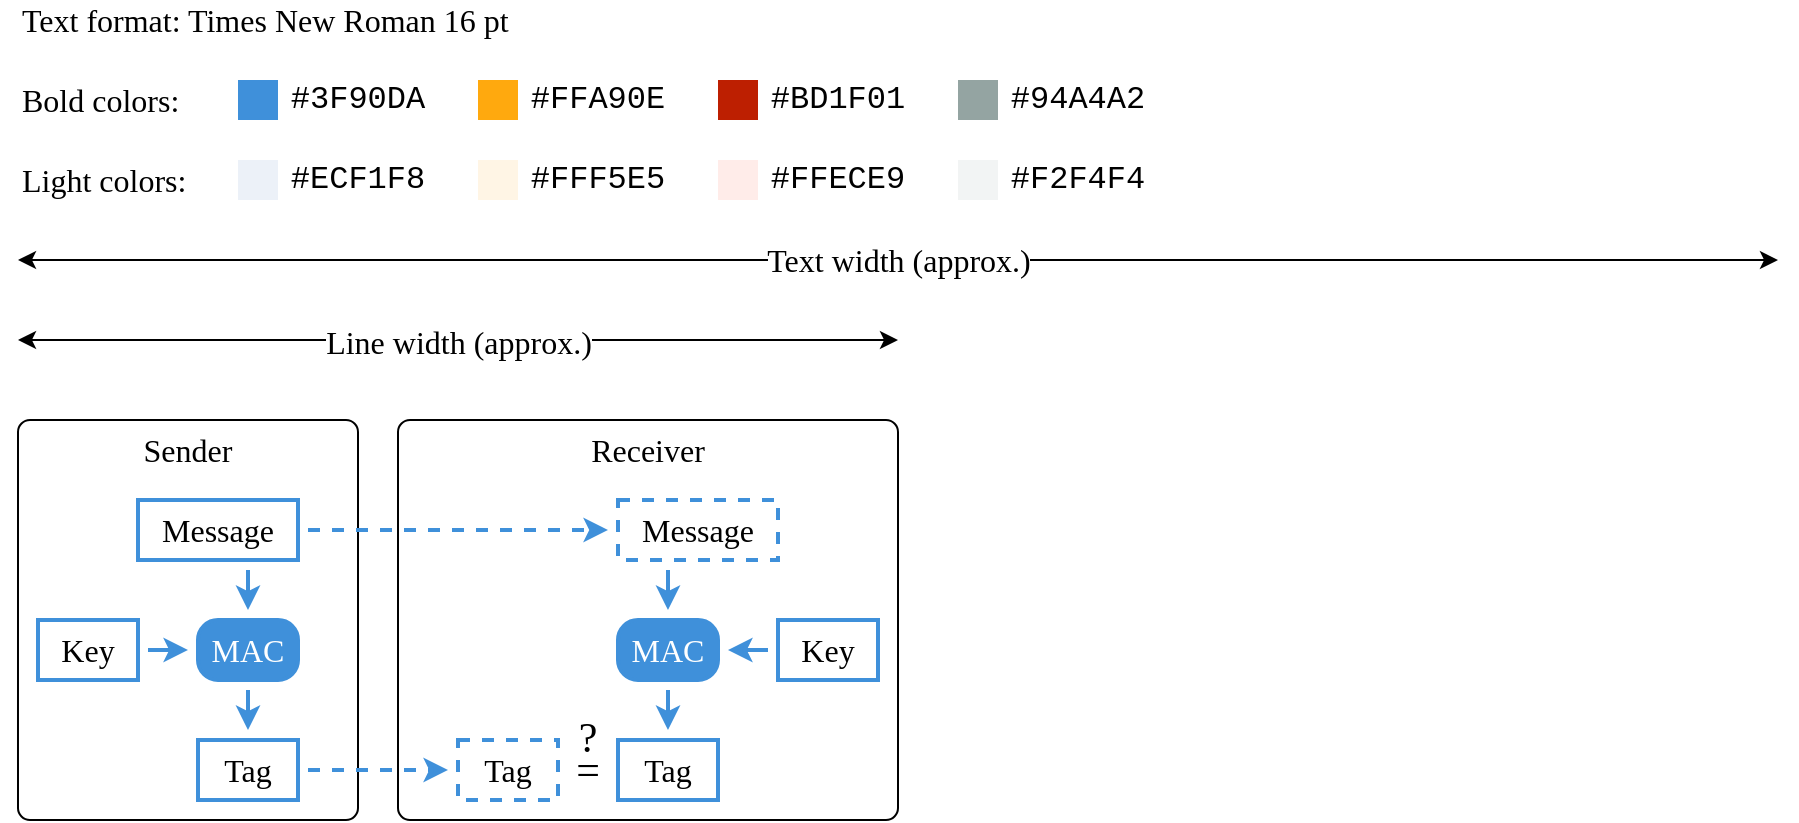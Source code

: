 <mxfile version="20.3.0" type="device"><diagram id="D1HtAhjjhCdzmTIrUNiw" name="Page-1"><mxGraphModel dx="813" dy="499" grid="1" gridSize="10" guides="1" tooltips="1" connect="1" arrows="1" fold="1" page="1" pageScale="1" pageWidth="1100" pageHeight="850" math="0" shadow="0"><root><mxCell id="0"/><mxCell id="1" parent="0"/><mxCell id="3Zr14DMHCGtnOy3tpmCF-23" value="MAC" style="rounded=1;whiteSpace=wrap;html=1;fontFamily=Times New Roman;fontSize=16;align=center;strokeColor=#000000;fillColor=none;fontColor=#FFFFFF;arcSize=12;absoluteArcSize=1;strokeWidth=1;" parent="1" vertex="1"><mxGeometry x="120" y="240" width="170" height="200" as="geometry"/></mxCell><mxCell id="HOQ9eJgj0v2eyHVtLmr2-1" value="" style="endArrow=classic;startArrow=classic;html=1;" parent="1" edge="1"><mxGeometry width="50" height="50" relative="1" as="geometry"><mxPoint x="120" y="160" as="sourcePoint"/><mxPoint x="1000" y="160" as="targetPoint"/></mxGeometry></mxCell><mxCell id="HOQ9eJgj0v2eyHVtLmr2-7" value="Text width (approx.)" style="edgeLabel;html=1;align=center;verticalAlign=middle;resizable=0;points=[];fontSize=16;fontFamily=Times New Roman;" parent="HOQ9eJgj0v2eyHVtLmr2-1" vertex="1" connectable="0"><mxGeometry x="0.509" relative="1" as="geometry"><mxPoint x="-224.17" as="offset"/></mxGeometry></mxCell><mxCell id="HOQ9eJgj0v2eyHVtLmr2-2" value="" style="endArrow=classic;startArrow=classic;html=1;" parent="1" edge="1"><mxGeometry width="50" height="50" relative="1" as="geometry"><mxPoint x="120" y="200" as="sourcePoint"/><mxPoint x="560" y="200.0" as="targetPoint"/></mxGeometry></mxCell><mxCell id="HOQ9eJgj0v2eyHVtLmr2-6" value="Line width (approx.)" style="edgeLabel;html=1;align=center;verticalAlign=middle;resizable=0;points=[];fontSize=16;fontFamily=Times New Roman;spacingLeft=0;" parent="HOQ9eJgj0v2eyHVtLmr2-2" vertex="1" connectable="0"><mxGeometry x="0.038" y="-1" relative="1" as="geometry"><mxPoint x="-8.33" as="offset"/></mxGeometry></mxCell><mxCell id="HOQ9eJgj0v2eyHVtLmr2-10" value="Text format: Times New Roman 16 pt" style="text;html=1;strokeColor=none;fillColor=none;align=left;verticalAlign=middle;whiteSpace=wrap;rounded=0;fontFamily=Times New Roman;fontSize=16;" parent="1" vertex="1"><mxGeometry x="120" y="30" width="280" height="20" as="geometry"/></mxCell><mxCell id="HOQ9eJgj0v2eyHVtLmr2-24" value="Bold colors:" style="text;html=1;strokeColor=none;fillColor=none;align=left;verticalAlign=middle;whiteSpace=wrap;rounded=0;fontFamily=Times New Roman;fontSize=16;" parent="1" vertex="1"><mxGeometry x="120" y="70" width="100" height="20" as="geometry"/></mxCell><mxCell id="HOQ9eJgj0v2eyHVtLmr2-25" value="" style="rounded=0;whiteSpace=wrap;html=1;fontFamily=Times New Roman;fontSize=16;align=center;strokeColor=none;fillColor=#3f90da;" parent="1" vertex="1"><mxGeometry x="230" y="70" width="20" height="20" as="geometry"/></mxCell><mxCell id="HOQ9eJgj0v2eyHVtLmr2-26" value="" style="rounded=0;whiteSpace=wrap;html=1;fontFamily=Times New Roman;fontSize=16;align=center;strokeColor=none;fillColor=#ffa90e;gradientColor=none;" parent="1" vertex="1"><mxGeometry x="350" y="70" width="20" height="20" as="geometry"/></mxCell><mxCell id="HOQ9eJgj0v2eyHVtLmr2-27" value="" style="rounded=0;whiteSpace=wrap;html=1;fontFamily=Times New Roman;fontSize=16;align=center;strokeColor=none;fillColor=#bd1f01;" parent="1" vertex="1"><mxGeometry x="470" y="70" width="20" height="20" as="geometry"/></mxCell><mxCell id="HOQ9eJgj0v2eyHVtLmr2-28" value="" style="rounded=0;whiteSpace=wrap;html=1;fontFamily=Times New Roman;fontSize=16;align=center;strokeColor=none;fillColor=#94a4a2;" parent="1" vertex="1"><mxGeometry x="590" y="70" width="20" height="20" as="geometry"/></mxCell><mxCell id="HOQ9eJgj0v2eyHVtLmr2-29" value="&lt;span style=&quot;text-align: left; font-size: 16px;&quot;&gt;#94A4A2&lt;/span&gt;" style="text;html=1;strokeColor=none;fillColor=none;align=center;verticalAlign=middle;whiteSpace=wrap;rounded=0;fontFamily=Courier New;fontSize=16;" parent="1" vertex="1"><mxGeometry x="610" y="70" width="80" height="20" as="geometry"/></mxCell><mxCell id="HOQ9eJgj0v2eyHVtLmr2-30" value="&lt;span style=&quot;text-align: left; font-size: 16px;&quot;&gt;#BD1F01&lt;/span&gt;" style="text;html=1;strokeColor=none;fillColor=none;align=center;verticalAlign=middle;whiteSpace=wrap;rounded=0;fontFamily=Courier New;fontSize=16;" parent="1" vertex="1"><mxGeometry x="490" y="70" width="80" height="20" as="geometry"/></mxCell><mxCell id="HOQ9eJgj0v2eyHVtLmr2-31" value="&lt;span style=&quot;text-align: left; font-size: 16px;&quot;&gt;#FFA90E&lt;/span&gt;" style="text;html=1;strokeColor=none;fillColor=none;align=center;verticalAlign=middle;whiteSpace=wrap;rounded=0;fontFamily=Courier New;fontSize=16;" parent="1" vertex="1"><mxGeometry x="370" y="70" width="80" height="20" as="geometry"/></mxCell><mxCell id="HOQ9eJgj0v2eyHVtLmr2-32" value="&lt;span style=&quot;text-align: left; font-size: 16px;&quot;&gt;#3F90DA&lt;/span&gt;" style="text;html=1;strokeColor=none;fillColor=none;align=center;verticalAlign=middle;whiteSpace=wrap;rounded=0;fontFamily=Courier New;fontSize=16;" parent="1" vertex="1"><mxGeometry x="250" y="70" width="80" height="20" as="geometry"/></mxCell><mxCell id="HOQ9eJgj0v2eyHVtLmr2-33" value="Light colors:" style="text;html=1;strokeColor=none;fillColor=none;align=left;verticalAlign=middle;whiteSpace=wrap;rounded=0;fontFamily=Times New Roman;fontSize=16;" parent="1" vertex="1"><mxGeometry x="120" y="110" width="100" height="20" as="geometry"/></mxCell><mxCell id="HOQ9eJgj0v2eyHVtLmr2-34" value="" style="rounded=0;whiteSpace=wrap;html=1;fontFamily=Times New Roman;fontSize=16;align=center;strokeColor=none;fillColor=#ecf1f8;" parent="1" vertex="1"><mxGeometry x="230" y="110" width="20" height="20" as="geometry"/></mxCell><mxCell id="HOQ9eJgj0v2eyHVtLmr2-35" value="" style="rounded=0;whiteSpace=wrap;html=1;fontFamily=Times New Roman;fontSize=16;align=center;strokeColor=none;fillColor=#fff5e5;" parent="1" vertex="1"><mxGeometry x="350" y="110" width="20" height="20" as="geometry"/></mxCell><mxCell id="HOQ9eJgj0v2eyHVtLmr2-36" value="" style="rounded=0;whiteSpace=wrap;html=1;fontFamily=Times New Roman;fontSize=16;align=center;strokeColor=none;fillColor=#ffece9;" parent="1" vertex="1"><mxGeometry x="470" y="110" width="20" height="20" as="geometry"/></mxCell><mxCell id="HOQ9eJgj0v2eyHVtLmr2-37" value="" style="rounded=0;whiteSpace=wrap;html=1;fontFamily=Times New Roman;fontSize=16;align=center;strokeColor=none;fillColor=#f2f4f4;" parent="1" vertex="1"><mxGeometry x="590" y="110" width="20" height="20" as="geometry"/></mxCell><mxCell id="HOQ9eJgj0v2eyHVtLmr2-38" value="&lt;span style=&quot;text-align: left; font-size: 16px;&quot;&gt;#&lt;/span&gt;F2F4F4" style="text;html=1;strokeColor=none;fillColor=none;align=center;verticalAlign=middle;whiteSpace=wrap;rounded=0;fontFamily=Courier New;fontSize=16;" parent="1" vertex="1"><mxGeometry x="610" y="110" width="80" height="20" as="geometry"/></mxCell><mxCell id="HOQ9eJgj0v2eyHVtLmr2-39" value="&lt;span style=&quot;text-align: left; font-size: 16px;&quot;&gt;#&lt;/span&gt;FFECE9" style="text;html=1;strokeColor=none;fillColor=none;align=center;verticalAlign=middle;whiteSpace=wrap;rounded=0;fontFamily=Courier New;fontSize=16;" parent="1" vertex="1"><mxGeometry x="490" y="110" width="80" height="20" as="geometry"/></mxCell><mxCell id="HOQ9eJgj0v2eyHVtLmr2-40" value="&lt;span style=&quot;text-align: left; font-size: 16px;&quot;&gt;#&lt;/span&gt;FFF5E5" style="text;html=1;strokeColor=none;fillColor=none;align=center;verticalAlign=middle;whiteSpace=wrap;rounded=0;fontFamily=Courier New;fontSize=16;" parent="1" vertex="1"><mxGeometry x="370" y="110" width="80" height="20" as="geometry"/></mxCell><mxCell id="HOQ9eJgj0v2eyHVtLmr2-41" value="&lt;span style=&quot;text-align: left; font-size: 16px;&quot;&gt;#&lt;/span&gt;ECF1F8" style="text;html=1;strokeColor=none;fillColor=none;align=center;verticalAlign=middle;whiteSpace=wrap;rounded=0;fontFamily=Courier New;fontSize=16;" parent="1" vertex="1"><mxGeometry x="250" y="110" width="80" height="20" as="geometry"/></mxCell><mxCell id="3Zr14DMHCGtnOy3tpmCF-1" value="Message" style="rounded=0;whiteSpace=wrap;html=1;fontFamily=Times New Roman;fontSize=16;align=center;strokeColor=#3F90DA;fillColor=none;strokeWidth=2;" parent="1" vertex="1"><mxGeometry x="180" y="280" width="80" height="30" as="geometry"/></mxCell><mxCell id="3Zr14DMHCGtnOy3tpmCF-2" value="Key" style="rounded=0;whiteSpace=wrap;html=1;fontFamily=Times New Roman;fontSize=16;align=center;strokeColor=#3F90DA;fillColor=none;strokeWidth=2;" parent="1" vertex="1"><mxGeometry x="130" y="340" width="50" height="30" as="geometry"/></mxCell><mxCell id="3Zr14DMHCGtnOy3tpmCF-3" value="MAC" style="rounded=1;whiteSpace=wrap;html=1;fontFamily=Times New Roman;fontSize=16;align=center;strokeColor=#3F90DA;fillColor=#3F90DA;fontColor=#FFFFFF;absoluteArcSize=1;strokeWidth=2;" parent="1" vertex="1"><mxGeometry x="210" y="340" width="50" height="30" as="geometry"/></mxCell><mxCell id="3Zr14DMHCGtnOy3tpmCF-6" value="" style="endArrow=classic;html=1;rounded=0;strokeColor=#3F90DA;strokeWidth=2;" parent="1" edge="1"><mxGeometry width="50" height="50" relative="1" as="geometry"><mxPoint x="185" y="355" as="sourcePoint"/><mxPoint x="205" y="355" as="targetPoint"/></mxGeometry></mxCell><mxCell id="3Zr14DMHCGtnOy3tpmCF-9" value="" style="endArrow=classic;html=1;rounded=0;strokeColor=#3F90DA;strokeWidth=2;" parent="1" edge="1"><mxGeometry width="50" height="50" relative="1" as="geometry"><mxPoint x="235" y="315" as="sourcePoint"/><mxPoint x="235" y="335" as="targetPoint"/></mxGeometry></mxCell><mxCell id="3Zr14DMHCGtnOy3tpmCF-10" value="Tag" style="rounded=0;whiteSpace=wrap;html=1;fontFamily=Times New Roman;fontSize=16;align=center;strokeColor=#3F90DA;fillColor=none;strokeWidth=2;" parent="1" vertex="1"><mxGeometry x="210" y="400" width="50" height="30" as="geometry"/></mxCell><mxCell id="3Zr14DMHCGtnOy3tpmCF-11" value="" style="endArrow=classic;html=1;rounded=0;strokeColor=#3F90DA;strokeWidth=2;" parent="1" edge="1"><mxGeometry width="50" height="50" relative="1" as="geometry"><mxPoint x="235" y="375" as="sourcePoint"/><mxPoint x="235" y="395" as="targetPoint"/></mxGeometry></mxCell><mxCell id="3Zr14DMHCGtnOy3tpmCF-24" value="Sender" style="text;html=1;strokeColor=none;fillColor=none;align=center;verticalAlign=middle;whiteSpace=wrap;rounded=0;fontFamily=Times New Roman;fontSize=16;spacing=0;autosize=0;strokeWidth=1;" parent="1" vertex="1"><mxGeometry x="165" y="245" width="80" height="20" as="geometry"/></mxCell><mxCell id="3Zr14DMHCGtnOy3tpmCF-25" value="MAC" style="rounded=1;whiteSpace=wrap;html=1;fontFamily=Times New Roman;fontSize=16;align=center;strokeColor=#000000;fillColor=none;fontColor=#FFFFFF;arcSize=12;absoluteArcSize=1;strokeWidth=1;" parent="1" vertex="1"><mxGeometry x="310" y="240" width="250" height="200" as="geometry"/></mxCell><mxCell id="3Zr14DMHCGtnOy3tpmCF-26" value="Message" style="rounded=0;whiteSpace=wrap;html=1;fontFamily=Times New Roman;fontSize=16;align=center;strokeColor=#3F90DA;fillColor=none;dashed=1;strokeWidth=2;" parent="1" vertex="1"><mxGeometry x="420" y="280" width="80" height="30" as="geometry"/></mxCell><mxCell id="3Zr14DMHCGtnOy3tpmCF-27" value="Key" style="rounded=0;whiteSpace=wrap;html=1;fontFamily=Times New Roman;fontSize=16;align=center;strokeColor=#3F90DA;fillColor=none;strokeWidth=2;" parent="1" vertex="1"><mxGeometry x="500" y="340" width="50" height="30" as="geometry"/></mxCell><mxCell id="3Zr14DMHCGtnOy3tpmCF-28" value="MAC" style="rounded=1;whiteSpace=wrap;html=1;fontFamily=Times New Roman;fontSize=16;align=center;strokeColor=#3F90DA;fillColor=#3F90DA;fontColor=#FFFFFF;absoluteArcSize=1;strokeWidth=2;" parent="1" vertex="1"><mxGeometry x="420" y="340" width="50" height="30" as="geometry"/></mxCell><mxCell id="3Zr14DMHCGtnOy3tpmCF-29" value="" style="endArrow=classic;html=1;rounded=0;strokeColor=#3F90DA;strokeWidth=2;" parent="1" edge="1"><mxGeometry width="50" height="50" relative="1" as="geometry"><mxPoint x="495" y="355" as="sourcePoint"/><mxPoint x="475" y="355" as="targetPoint"/></mxGeometry></mxCell><mxCell id="3Zr14DMHCGtnOy3tpmCF-30" value="" style="endArrow=classic;html=1;rounded=0;strokeColor=#3F90DA;strokeWidth=2;" parent="1" edge="1"><mxGeometry width="50" height="50" relative="1" as="geometry"><mxPoint x="445" y="315" as="sourcePoint"/><mxPoint x="445" y="335" as="targetPoint"/></mxGeometry></mxCell><mxCell id="3Zr14DMHCGtnOy3tpmCF-31" value="Tag" style="rounded=0;whiteSpace=wrap;html=1;fontFamily=Times New Roman;fontSize=16;align=center;strokeColor=#3F90DA;fillColor=none;strokeWidth=2;" parent="1" vertex="1"><mxGeometry x="420" y="400" width="50" height="30" as="geometry"/></mxCell><mxCell id="3Zr14DMHCGtnOy3tpmCF-32" value="" style="endArrow=classic;html=1;rounded=0;strokeColor=#3F90DA;strokeWidth=2;" parent="1" edge="1"><mxGeometry width="50" height="50" relative="1" as="geometry"><mxPoint x="445" y="375" as="sourcePoint"/><mxPoint x="445" y="395" as="targetPoint"/></mxGeometry></mxCell><mxCell id="3Zr14DMHCGtnOy3tpmCF-33" value="Receiver" style="text;html=1;strokeColor=none;fillColor=none;align=center;verticalAlign=middle;whiteSpace=wrap;rounded=0;fontFamily=Times New Roman;fontSize=16;spacing=0;autosize=0;strokeWidth=1;" parent="1" vertex="1"><mxGeometry x="395" y="245" width="80" height="20" as="geometry"/></mxCell><mxCell id="3Zr14DMHCGtnOy3tpmCF-34" value="Tag" style="rounded=0;whiteSpace=wrap;html=1;fontFamily=Times New Roman;fontSize=16;align=center;strokeColor=#3F90DA;fillColor=none;dashed=1;strokeWidth=2;" parent="1" vertex="1"><mxGeometry x="340" y="400" width="50" height="30" as="geometry"/></mxCell><mxCell id="3Zr14DMHCGtnOy3tpmCF-35" value="&lt;div style=&quot;font-size: 21px;&quot;&gt;&lt;span style=&quot;background-color: initial;&quot;&gt;=&lt;/span&gt;&lt;br&gt;&lt;/div&gt;" style="text;html=1;strokeColor=none;fillColor=none;align=center;verticalAlign=middle;whiteSpace=wrap;rounded=0;fontFamily=Times New Roman;fontSize=21;spacing=0;autosize=0;strokeWidth=2;" parent="1" vertex="1"><mxGeometry x="390" y="404" width="30" height="22" as="geometry"/></mxCell><mxCell id="3Zr14DMHCGtnOy3tpmCF-36" value="" style="endArrow=classic;html=1;rounded=0;strokeColor=#3F90DA;dashed=1;strokeWidth=2;" parent="1" edge="1"><mxGeometry width="50" height="50" relative="1" as="geometry"><mxPoint x="265" y="295" as="sourcePoint"/><mxPoint x="415" y="295" as="targetPoint"/></mxGeometry></mxCell><mxCell id="3Zr14DMHCGtnOy3tpmCF-37" value="" style="endArrow=classic;html=1;rounded=0;strokeColor=#3F90DA;dashed=1;strokeWidth=2;" parent="1" edge="1"><mxGeometry width="50" height="50" relative="1" as="geometry"><mxPoint x="265" y="415" as="sourcePoint"/><mxPoint x="335" y="415" as="targetPoint"/></mxGeometry></mxCell><mxCell id="t6aRpSjQYMhTytFSoHuA-1" value="&lt;div style=&quot;font-size: 21px;&quot;&gt;&lt;span style=&quot;background-color: initial;&quot;&gt;?&lt;/span&gt;&lt;br&gt;&lt;/div&gt;" style="text;html=1;strokeColor=none;fillColor=none;align=center;verticalAlign=middle;whiteSpace=wrap;rounded=0;fontFamily=Times New Roman;fontSize=21;spacing=0;autosize=0;strokeWidth=2;" parent="1" vertex="1"><mxGeometry x="390" y="388" width="30" height="22" as="geometry"/></mxCell></root></mxGraphModel></diagram></mxfile>